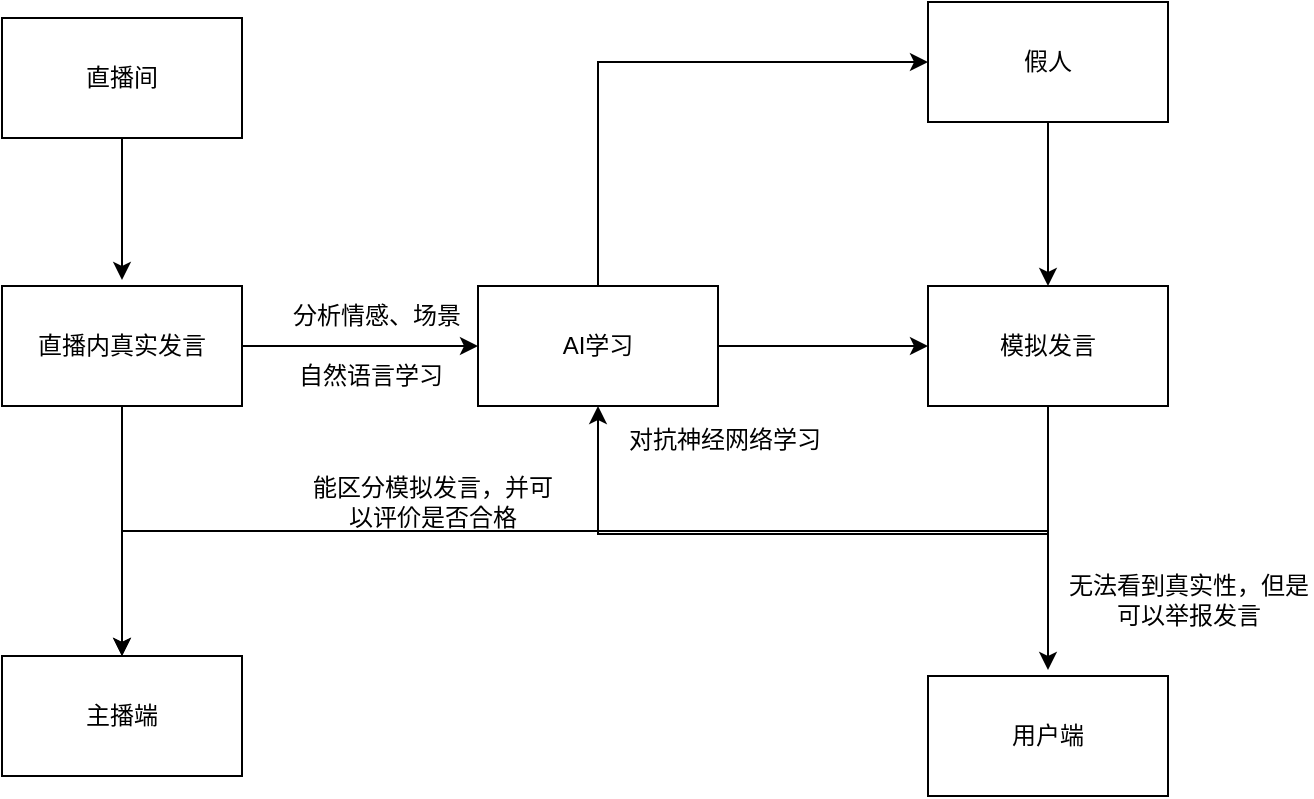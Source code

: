 <mxfile version="14.8.6" type="github" pages="2">
  <diagram id="tq2H-LSzu2kTlsAWYbsP" name="Page-1">
    <mxGraphModel dx="1422" dy="706" grid="0" gridSize="10" guides="1" tooltips="1" connect="1" arrows="1" fold="1" page="1" pageScale="1" pageWidth="827" pageHeight="1169" math="0" shadow="0">
      <root>
        <mxCell id="0" />
        <mxCell id="1" parent="0" />
        <mxCell id="CMsOybyf5EAnW_rTLwsw-3" style="edgeStyle=orthogonalEdgeStyle;rounded=0;orthogonalLoop=1;jettySize=auto;html=1;exitX=0.5;exitY=1;exitDx=0;exitDy=0;" edge="1" parent="1" source="CMsOybyf5EAnW_rTLwsw-1">
          <mxGeometry relative="1" as="geometry">
            <mxPoint x="152" y="435" as="targetPoint" />
          </mxGeometry>
        </mxCell>
        <mxCell id="CMsOybyf5EAnW_rTLwsw-1" value="直播间" style="rounded=0;whiteSpace=wrap;html=1;" vertex="1" parent="1">
          <mxGeometry x="92" y="304" width="120" height="60" as="geometry" />
        </mxCell>
        <mxCell id="CMsOybyf5EAnW_rTLwsw-24" style="edgeStyle=orthogonalEdgeStyle;rounded=0;orthogonalLoop=1;jettySize=auto;html=1;exitX=0.5;exitY=1;exitDx=0;exitDy=0;" edge="1" parent="1" source="CMsOybyf5EAnW_rTLwsw-2" target="CMsOybyf5EAnW_rTLwsw-7">
          <mxGeometry relative="1" as="geometry" />
        </mxCell>
        <mxCell id="CMsOybyf5EAnW_rTLwsw-2" value="假人" style="rounded=0;whiteSpace=wrap;html=1;" vertex="1" parent="1">
          <mxGeometry x="555" y="296" width="120" height="60" as="geometry" />
        </mxCell>
        <mxCell id="CMsOybyf5EAnW_rTLwsw-6" style="edgeStyle=orthogonalEdgeStyle;rounded=0;orthogonalLoop=1;jettySize=auto;html=1;exitX=1;exitY=0.5;exitDx=0;exitDy=0;entryX=0;entryY=0.5;entryDx=0;entryDy=0;" edge="1" parent="1" source="CMsOybyf5EAnW_rTLwsw-4" target="CMsOybyf5EAnW_rTLwsw-5">
          <mxGeometry relative="1" as="geometry" />
        </mxCell>
        <mxCell id="CMsOybyf5EAnW_rTLwsw-13" style="edgeStyle=orthogonalEdgeStyle;rounded=0;orthogonalLoop=1;jettySize=auto;html=1;exitX=0.5;exitY=1;exitDx=0;exitDy=0;entryX=0.5;entryY=0;entryDx=0;entryDy=0;" edge="1" parent="1" source="CMsOybyf5EAnW_rTLwsw-4" target="CMsOybyf5EAnW_rTLwsw-12">
          <mxGeometry relative="1" as="geometry" />
        </mxCell>
        <mxCell id="CMsOybyf5EAnW_rTLwsw-4" value="直播内真实发言" style="rounded=0;whiteSpace=wrap;html=1;" vertex="1" parent="1">
          <mxGeometry x="92" y="438" width="120" height="60" as="geometry" />
        </mxCell>
        <mxCell id="CMsOybyf5EAnW_rTLwsw-8" style="edgeStyle=orthogonalEdgeStyle;rounded=0;orthogonalLoop=1;jettySize=auto;html=1;exitX=1;exitY=0.5;exitDx=0;exitDy=0;" edge="1" parent="1" source="CMsOybyf5EAnW_rTLwsw-5" target="CMsOybyf5EAnW_rTLwsw-7">
          <mxGeometry relative="1" as="geometry" />
        </mxCell>
        <mxCell id="CMsOybyf5EAnW_rTLwsw-23" style="edgeStyle=orthogonalEdgeStyle;rounded=0;orthogonalLoop=1;jettySize=auto;html=1;exitX=0.5;exitY=0;exitDx=0;exitDy=0;entryX=0;entryY=0.5;entryDx=0;entryDy=0;" edge="1" parent="1" source="CMsOybyf5EAnW_rTLwsw-5" target="CMsOybyf5EAnW_rTLwsw-2">
          <mxGeometry relative="1" as="geometry" />
        </mxCell>
        <mxCell id="CMsOybyf5EAnW_rTLwsw-5" value="AI学习" style="rounded=0;whiteSpace=wrap;html=1;" vertex="1" parent="1">
          <mxGeometry x="330" y="438" width="120" height="60" as="geometry" />
        </mxCell>
        <mxCell id="CMsOybyf5EAnW_rTLwsw-14" style="edgeStyle=orthogonalEdgeStyle;rounded=0;orthogonalLoop=1;jettySize=auto;html=1;exitX=0.5;exitY=1;exitDx=0;exitDy=0;" edge="1" parent="1" source="CMsOybyf5EAnW_rTLwsw-7" target="CMsOybyf5EAnW_rTLwsw-12">
          <mxGeometry relative="1" as="geometry" />
        </mxCell>
        <mxCell id="CMsOybyf5EAnW_rTLwsw-18" style="edgeStyle=orthogonalEdgeStyle;rounded=0;orthogonalLoop=1;jettySize=auto;html=1;exitX=0.5;exitY=1;exitDx=0;exitDy=0;" edge="1" parent="1" source="CMsOybyf5EAnW_rTLwsw-7">
          <mxGeometry relative="1" as="geometry">
            <mxPoint x="615" y="630" as="targetPoint" />
          </mxGeometry>
        </mxCell>
        <mxCell id="CMsOybyf5EAnW_rTLwsw-20" style="edgeStyle=orthogonalEdgeStyle;rounded=0;orthogonalLoop=1;jettySize=auto;html=1;exitX=0.5;exitY=1;exitDx=0;exitDy=0;entryX=0.5;entryY=1;entryDx=0;entryDy=0;" edge="1" parent="1" source="CMsOybyf5EAnW_rTLwsw-7" target="CMsOybyf5EAnW_rTLwsw-5">
          <mxGeometry relative="1" as="geometry">
            <Array as="points">
              <mxPoint x="615" y="562" />
              <mxPoint x="390" y="562" />
            </Array>
          </mxGeometry>
        </mxCell>
        <mxCell id="CMsOybyf5EAnW_rTLwsw-7" value="模拟发言" style="rounded=0;whiteSpace=wrap;html=1;" vertex="1" parent="1">
          <mxGeometry x="555" y="438" width="120" height="60" as="geometry" />
        </mxCell>
        <mxCell id="CMsOybyf5EAnW_rTLwsw-10" value="分析情感、场景" style="text;html=1;strokeColor=none;fillColor=none;align=center;verticalAlign=middle;whiteSpace=wrap;rounded=0;" vertex="1" parent="1">
          <mxGeometry x="218" y="443" width="123" height="20" as="geometry" />
        </mxCell>
        <mxCell id="CMsOybyf5EAnW_rTLwsw-12" value="主播端" style="rounded=0;whiteSpace=wrap;html=1;" vertex="1" parent="1">
          <mxGeometry x="92" y="623" width="120" height="60" as="geometry" />
        </mxCell>
        <mxCell id="CMsOybyf5EAnW_rTLwsw-15" value="能区分模拟发言，并可以评价是否合格" style="text;html=1;strokeColor=none;fillColor=none;align=center;verticalAlign=middle;whiteSpace=wrap;rounded=0;" vertex="1" parent="1">
          <mxGeometry x="246" y="536" width="123" height="20" as="geometry" />
        </mxCell>
        <mxCell id="CMsOybyf5EAnW_rTLwsw-16" value="用户端" style="rounded=0;whiteSpace=wrap;html=1;" vertex="1" parent="1">
          <mxGeometry x="555" y="633" width="120" height="60" as="geometry" />
        </mxCell>
        <mxCell id="CMsOybyf5EAnW_rTLwsw-19" value="无法看到真实性，但是可以举报发言" style="text;html=1;strokeColor=none;fillColor=none;align=center;verticalAlign=middle;whiteSpace=wrap;rounded=0;" vertex="1" parent="1">
          <mxGeometry x="624" y="585" width="123" height="20" as="geometry" />
        </mxCell>
        <mxCell id="CMsOybyf5EAnW_rTLwsw-21" value="对抗神经网络学习" style="text;html=1;strokeColor=none;fillColor=none;align=center;verticalAlign=middle;whiteSpace=wrap;rounded=0;" vertex="1" parent="1">
          <mxGeometry x="392" y="505" width="123" height="20" as="geometry" />
        </mxCell>
        <mxCell id="CMsOybyf5EAnW_rTLwsw-22" value="自然语言学习" style="text;html=1;strokeColor=none;fillColor=none;align=center;verticalAlign=middle;whiteSpace=wrap;rounded=0;" vertex="1" parent="1">
          <mxGeometry x="215" y="473" width="123" height="20" as="geometry" />
        </mxCell>
      </root>
    </mxGraphModel>
  </diagram>
  <diagram id="RdxUPbRozIY6XRLgNXW7" name="Page-2">
    <mxGraphModel dx="1422" dy="706" grid="0" gridSize="10" guides="1" tooltips="1" connect="1" arrows="1" fold="1" page="1" pageScale="1" pageWidth="827" pageHeight="1169" math="0" shadow="0">
      <root>
        <mxCell id="y5BoZ3ZiRN9ngkhGNwK4-0" />
        <mxCell id="y5BoZ3ZiRN9ngkhGNwK4-1" parent="y5BoZ3ZiRN9ngkhGNwK4-0" />
        <mxCell id="o6h3brlG6kufmqN8hDjn-0" style="edgeStyle=orthogonalEdgeStyle;rounded=0;orthogonalLoop=1;jettySize=auto;html=1;exitX=0.5;exitY=1;exitDx=0;exitDy=0;" edge="1" parent="y5BoZ3ZiRN9ngkhGNwK4-1" source="o6h3brlG6kufmqN8hDjn-1">
          <mxGeometry relative="1" as="geometry">
            <mxPoint x="155" y="194" as="targetPoint" />
          </mxGeometry>
        </mxCell>
        <mxCell id="o6h3brlG6kufmqN8hDjn-1" value="直播间" style="rounded=0;whiteSpace=wrap;html=1;" vertex="1" parent="y5BoZ3ZiRN9ngkhGNwK4-1">
          <mxGeometry x="95" y="63" width="120" height="60" as="geometry" />
        </mxCell>
        <mxCell id="o6h3brlG6kufmqN8hDjn-21" style="edgeStyle=orthogonalEdgeStyle;rounded=0;orthogonalLoop=1;jettySize=auto;html=1;exitX=0.5;exitY=1;exitDx=0;exitDy=0;entryX=0.5;entryY=1;entryDx=0;entryDy=0;" edge="1" parent="y5BoZ3ZiRN9ngkhGNwK4-1" source="o6h3brlG6kufmqN8hDjn-3" target="o6h3brlG6kufmqN8hDjn-5">
          <mxGeometry relative="1" as="geometry">
            <Array as="points">
              <mxPoint x="623" y="348" />
              <mxPoint x="155" y="348" />
            </Array>
          </mxGeometry>
        </mxCell>
        <mxCell id="o6h3brlG6kufmqN8hDjn-3" value="假人" style="rounded=0;whiteSpace=wrap;html=1;" vertex="1" parent="y5BoZ3ZiRN9ngkhGNwK4-1">
          <mxGeometry x="563" y="197" width="120" height="60" as="geometry" />
        </mxCell>
        <mxCell id="o6h3brlG6kufmqN8hDjn-15" style="edgeStyle=orthogonalEdgeStyle;rounded=0;orthogonalLoop=1;jettySize=auto;html=1;exitX=1;exitY=0.5;exitDx=0;exitDy=0;entryX=0;entryY=0.5;entryDx=0;entryDy=0;" edge="1" parent="y5BoZ3ZiRN9ngkhGNwK4-1" source="o6h3brlG6kufmqN8hDjn-5" target="o6h3brlG6kufmqN8hDjn-14">
          <mxGeometry relative="1" as="geometry" />
        </mxCell>
        <mxCell id="o6h3brlG6kufmqN8hDjn-5" value="真实发言提问" style="rounded=0;whiteSpace=wrap;html=1;" vertex="1" parent="y5BoZ3ZiRN9ngkhGNwK4-1">
          <mxGeometry x="95" y="197" width="120" height="60" as="geometry" />
        </mxCell>
        <mxCell id="o6h3brlG6kufmqN8hDjn-13" value="超过时限" style="text;html=1;strokeColor=none;fillColor=none;align=center;verticalAlign=middle;whiteSpace=wrap;rounded=0;" vertex="1" parent="y5BoZ3ZiRN9ngkhGNwK4-1">
          <mxGeometry x="242" y="237" width="55" height="20" as="geometry" />
        </mxCell>
        <mxCell id="o6h3brlG6kufmqN8hDjn-19" style="edgeStyle=orthogonalEdgeStyle;rounded=0;orthogonalLoop=1;jettySize=auto;html=1;exitX=1;exitY=0.5;exitDx=0;exitDy=0;entryX=0;entryY=0.5;entryDx=0;entryDy=0;" edge="1" parent="y5BoZ3ZiRN9ngkhGNwK4-1" source="o6h3brlG6kufmqN8hDjn-14" target="o6h3brlG6kufmqN8hDjn-3">
          <mxGeometry relative="1" as="geometry" />
        </mxCell>
        <mxCell id="o6h3brlG6kufmqN8hDjn-14" value="AI" style="rhombus;whiteSpace=wrap;html=1;" vertex="1" parent="y5BoZ3ZiRN9ngkhGNwK4-1">
          <mxGeometry x="324" y="187" width="80" height="80" as="geometry" />
        </mxCell>
        <mxCell id="o6h3brlG6kufmqN8hDjn-17" value="知道答案" style="text;html=1;strokeColor=none;fillColor=none;align=center;verticalAlign=middle;whiteSpace=wrap;rounded=0;" vertex="1" parent="y5BoZ3ZiRN9ngkhGNwK4-1">
          <mxGeometry x="432" y="201" width="55" height="20" as="geometry" />
        </mxCell>
        <mxCell id="o6h3brlG6kufmqN8hDjn-18" value="回复" style="text;html=1;align=center;verticalAlign=middle;resizable=0;points=[];autosize=1;strokeColor=none;" vertex="1" parent="y5BoZ3ZiRN9ngkhGNwK4-1">
          <mxGeometry x="359" y="325" width="34" height="18" as="geometry" />
        </mxCell>
        <mxCell id="o6h3brlG6kufmqN8hDjn-22" value="主播未回答" style="text;html=1;strokeColor=none;fillColor=none;align=center;verticalAlign=middle;whiteSpace=wrap;rounded=0;" vertex="1" parent="y5BoZ3ZiRN9ngkhGNwK4-1">
          <mxGeometry x="235" y="194" width="64" height="20" as="geometry" />
        </mxCell>
        <mxCell id="o6h3brlG6kufmqN8hDjn-41" style="edgeStyle=orthogonalEdgeStyle;rounded=0;orthogonalLoop=1;jettySize=auto;html=1;exitX=1;exitY=0.5;exitDx=0;exitDy=0;entryX=0.5;entryY=0;entryDx=0;entryDy=0;" edge="1" parent="y5BoZ3ZiRN9ngkhGNwK4-1" source="o6h3brlG6kufmqN8hDjn-25" target="o6h3brlG6kufmqN8hDjn-32">
          <mxGeometry relative="1" as="geometry" />
        </mxCell>
        <mxCell id="o6h3brlG6kufmqN8hDjn-25" value="新手直播间" style="rounded=0;whiteSpace=wrap;html=1;" vertex="1" parent="y5BoZ3ZiRN9ngkhGNwK4-1">
          <mxGeometry x="297" y="430" width="120" height="60" as="geometry" />
        </mxCell>
        <mxCell id="o6h3brlG6kufmqN8hDjn-38" style="edgeStyle=orthogonalEdgeStyle;rounded=0;orthogonalLoop=1;jettySize=auto;html=1;exitX=0.5;exitY=0;exitDx=0;exitDy=0;entryX=0;entryY=0.5;entryDx=0;entryDy=0;" edge="1" parent="y5BoZ3ZiRN9ngkhGNwK4-1" source="o6h3brlG6kufmqN8hDjn-29" target="o6h3brlG6kufmqN8hDjn-25">
          <mxGeometry relative="1" as="geometry" />
        </mxCell>
        <mxCell id="o6h3brlG6kufmqN8hDjn-29" value="假人" style="rounded=0;whiteSpace=wrap;html=1;" vertex="1" parent="y5BoZ3ZiRN9ngkhGNwK4-1">
          <mxGeometry x="95" y="555" width="120" height="60" as="geometry" />
        </mxCell>
        <mxCell id="o6h3brlG6kufmqN8hDjn-40" style="edgeStyle=orthogonalEdgeStyle;rounded=0;orthogonalLoop=1;jettySize=auto;html=1;exitX=0;exitY=0.5;exitDx=0;exitDy=0;" edge="1" parent="y5BoZ3ZiRN9ngkhGNwK4-1" source="o6h3brlG6kufmqN8hDjn-32" target="o6h3brlG6kufmqN8hDjn-29">
          <mxGeometry relative="1" as="geometry" />
        </mxCell>
        <mxCell id="o6h3brlG6kufmqN8hDjn-51" style="edgeStyle=orthogonalEdgeStyle;rounded=0;orthogonalLoop=1;jettySize=auto;html=1;exitX=1;exitY=0.5;exitDx=0;exitDy=0;entryX=0;entryY=0.5;entryDx=0;entryDy=0;" edge="1" parent="y5BoZ3ZiRN9ngkhGNwK4-1" source="o6h3brlG6kufmqN8hDjn-32" target="o6h3brlG6kufmqN8hDjn-50">
          <mxGeometry relative="1" as="geometry" />
        </mxCell>
        <mxCell id="o6h3brlG6kufmqN8hDjn-32" value="AI" style="rhombus;whiteSpace=wrap;html=1;" vertex="1" parent="y5BoZ3ZiRN9ngkhGNwK4-1">
          <mxGeometry x="481" y="545" width="80" height="80" as="geometry" />
        </mxCell>
        <mxCell id="o6h3brlG6kufmqN8hDjn-39" value="热门问题提问" style="text;html=1;strokeColor=none;fillColor=none;align=center;verticalAlign=middle;whiteSpace=wrap;rounded=0;" vertex="1" parent="y5BoZ3ZiRN9ngkhGNwK4-1">
          <mxGeometry x="184" y="436" width="74" height="20" as="geometry" />
        </mxCell>
        <mxCell id="o6h3brlG6kufmqN8hDjn-43" value="新手" style="text;html=1;strokeColor=none;fillColor=none;align=center;verticalAlign=middle;whiteSpace=wrap;rounded=0;" vertex="1" parent="y5BoZ3ZiRN9ngkhGNwK4-1">
          <mxGeometry x="321" y="593" width="80.5" height="20" as="geometry" />
        </mxCell>
        <mxCell id="o6h3brlG6kufmqN8hDjn-44" value="空闲状态" style="text;html=1;strokeColor=none;fillColor=none;align=center;verticalAlign=middle;whiteSpace=wrap;rounded=0;" vertex="1" parent="y5BoZ3ZiRN9ngkhGNwK4-1">
          <mxGeometry x="321" y="565" width="80.5" height="20" as="geometry" />
        </mxCell>
        <mxCell id="o6h3brlG6kufmqN8hDjn-46" value="情绪、语速" style="text;html=1;strokeColor=none;fillColor=none;align=center;verticalAlign=middle;whiteSpace=wrap;rounded=0;" vertex="1" parent="y5BoZ3ZiRN9ngkhGNwK4-1">
          <mxGeometry x="439" y="434" width="80.5" height="20" as="geometry" />
        </mxCell>
        <mxCell id="o6h3brlG6kufmqN8hDjn-50" value="推荐" style="rounded=0;whiteSpace=wrap;html=1;" vertex="1" parent="y5BoZ3ZiRN9ngkhGNwK4-1">
          <mxGeometry x="666" y="555" width="120" height="60" as="geometry" />
        </mxCell>
        <mxCell id="o6h3brlG6kufmqN8hDjn-52" value="倾斜资源" style="text;html=1;strokeColor=none;fillColor=none;align=center;verticalAlign=middle;whiteSpace=wrap;rounded=0;" vertex="1" parent="y5BoZ3ZiRN9ngkhGNwK4-1">
          <mxGeometry x="565" y="565" width="80.5" height="20" as="geometry" />
        </mxCell>
      </root>
    </mxGraphModel>
  </diagram>
</mxfile>
